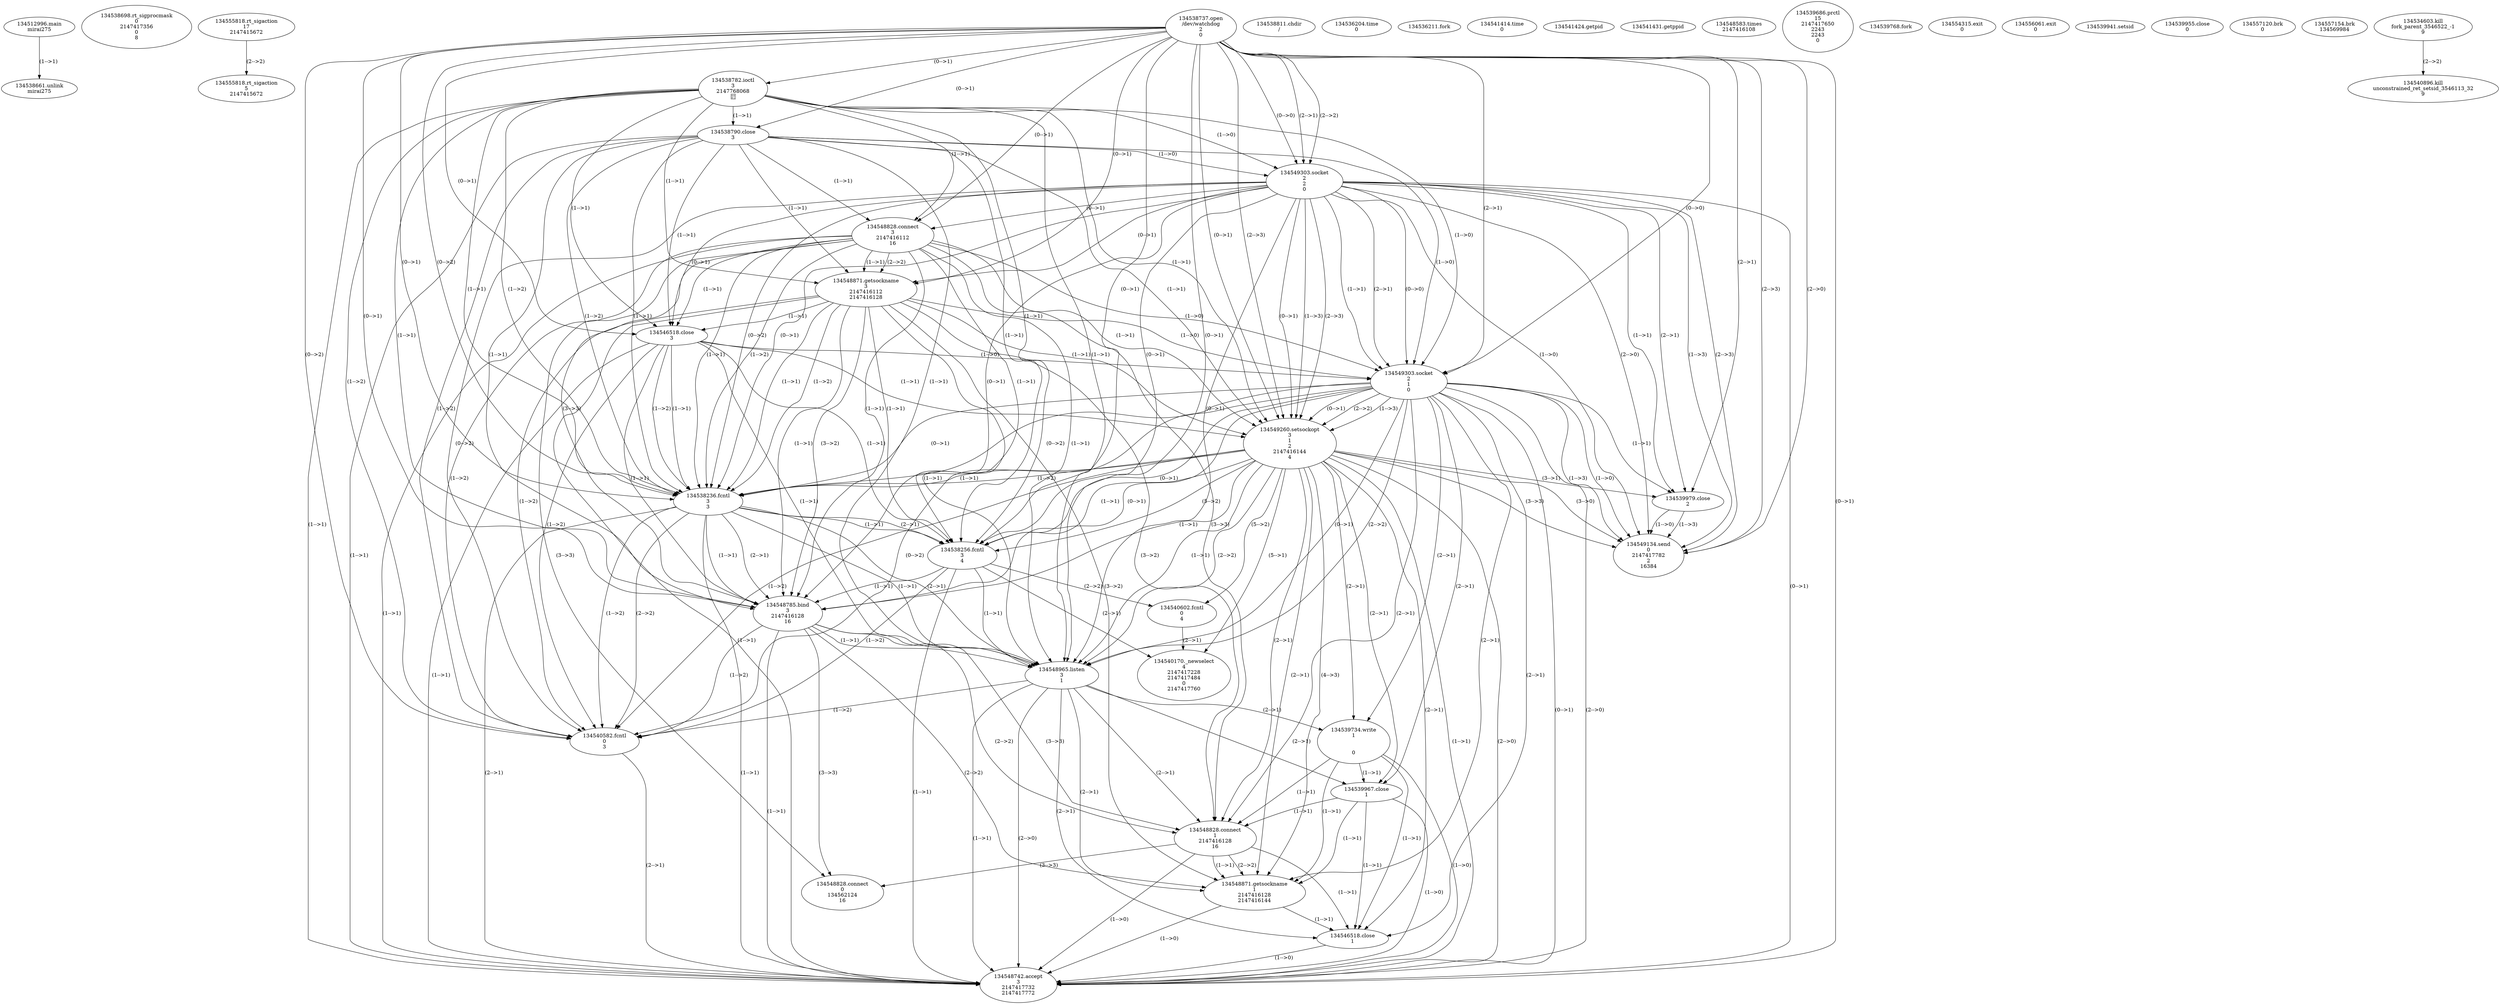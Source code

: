 // Global SCDG with merge call
digraph {
	0 [label="134512996.main
mirai275"]
	1 [label="134538661.unlink
mirai275"]
	0 -> 1 [label="(1-->1)"]
	2 [label="134538698.rt_sigprocmask
0
2147417356
0
8"]
	3 [label="134555818.rt_sigaction
17
2147415672"]
	4 [label="134555818.rt_sigaction
5
2147415672"]
	3 -> 4 [label="(2-->2)"]
	5 [label="134538737.open
/dev/watchdog
2
0"]
	6 [label="134538782.ioctl
3
2147768068
"]
	5 -> 6 [label="(0-->1)"]
	7 [label="134538790.close
3"]
	5 -> 7 [label="(0-->1)"]
	6 -> 7 [label="(1-->1)"]
	8 [label="134538811.chdir
/"]
	9 [label="134549303.socket
2
2
0"]
	5 -> 9 [label="(2-->1)"]
	5 -> 9 [label="(2-->2)"]
	5 -> 9 [label="(0-->0)"]
	6 -> 9 [label="(1-->0)"]
	7 -> 9 [label="(1-->0)"]
	10 [label="134548828.connect
3
2147416112
16"]
	5 -> 10 [label="(0-->1)"]
	6 -> 10 [label="(1-->1)"]
	7 -> 10 [label="(1-->1)"]
	9 -> 10 [label="(0-->1)"]
	11 [label="134548871.getsockname
3
2147416112
2147416128"]
	5 -> 11 [label="(0-->1)"]
	6 -> 11 [label="(1-->1)"]
	7 -> 11 [label="(1-->1)"]
	9 -> 11 [label="(0-->1)"]
	10 -> 11 [label="(1-->1)"]
	10 -> 11 [label="(2-->2)"]
	12 [label="134546518.close
3"]
	5 -> 12 [label="(0-->1)"]
	6 -> 12 [label="(1-->1)"]
	7 -> 12 [label="(1-->1)"]
	9 -> 12 [label="(0-->1)"]
	10 -> 12 [label="(1-->1)"]
	11 -> 12 [label="(1-->1)"]
	13 [label="134536204.time
0"]
	14 [label="134536211.fork
"]
	15 [label="134549303.socket
2
1
0"]
	5 -> 15 [label="(2-->1)"]
	9 -> 15 [label="(1-->1)"]
	9 -> 15 [label="(2-->1)"]
	5 -> 15 [label="(0-->0)"]
	6 -> 15 [label="(1-->0)"]
	7 -> 15 [label="(1-->0)"]
	9 -> 15 [label="(0-->0)"]
	10 -> 15 [label="(1-->0)"]
	11 -> 15 [label="(1-->0)"]
	12 -> 15 [label="(1-->0)"]
	16 [label="134549260.setsockopt
3
1
2
2147416144
4"]
	5 -> 16 [label="(0-->1)"]
	6 -> 16 [label="(1-->1)"]
	7 -> 16 [label="(1-->1)"]
	9 -> 16 [label="(0-->1)"]
	10 -> 16 [label="(1-->1)"]
	11 -> 16 [label="(1-->1)"]
	12 -> 16 [label="(1-->1)"]
	15 -> 16 [label="(0-->1)"]
	15 -> 16 [label="(2-->2)"]
	5 -> 16 [label="(2-->3)"]
	9 -> 16 [label="(1-->3)"]
	9 -> 16 [label="(2-->3)"]
	15 -> 16 [label="(1-->3)"]
	17 [label="134538236.fcntl
3
3"]
	5 -> 17 [label="(0-->1)"]
	6 -> 17 [label="(1-->1)"]
	7 -> 17 [label="(1-->1)"]
	9 -> 17 [label="(0-->1)"]
	10 -> 17 [label="(1-->1)"]
	11 -> 17 [label="(1-->1)"]
	12 -> 17 [label="(1-->1)"]
	15 -> 17 [label="(0-->1)"]
	16 -> 17 [label="(1-->1)"]
	5 -> 17 [label="(0-->2)"]
	6 -> 17 [label="(1-->2)"]
	7 -> 17 [label="(1-->2)"]
	9 -> 17 [label="(0-->2)"]
	10 -> 17 [label="(1-->2)"]
	11 -> 17 [label="(1-->2)"]
	12 -> 17 [label="(1-->2)"]
	15 -> 17 [label="(0-->2)"]
	16 -> 17 [label="(1-->2)"]
	18 [label="134538256.fcntl
3
4"]
	5 -> 18 [label="(0-->1)"]
	6 -> 18 [label="(1-->1)"]
	7 -> 18 [label="(1-->1)"]
	9 -> 18 [label="(0-->1)"]
	10 -> 18 [label="(1-->1)"]
	11 -> 18 [label="(1-->1)"]
	12 -> 18 [label="(1-->1)"]
	15 -> 18 [label="(0-->1)"]
	16 -> 18 [label="(1-->1)"]
	17 -> 18 [label="(1-->1)"]
	17 -> 18 [label="(2-->1)"]
	16 -> 18 [label="(5-->2)"]
	19 [label="134548785.bind
3
2147416128
16"]
	5 -> 19 [label="(0-->1)"]
	6 -> 19 [label="(1-->1)"]
	7 -> 19 [label="(1-->1)"]
	9 -> 19 [label="(0-->1)"]
	10 -> 19 [label="(1-->1)"]
	11 -> 19 [label="(1-->1)"]
	12 -> 19 [label="(1-->1)"]
	15 -> 19 [label="(0-->1)"]
	16 -> 19 [label="(1-->1)"]
	17 -> 19 [label="(1-->1)"]
	17 -> 19 [label="(2-->1)"]
	18 -> 19 [label="(1-->1)"]
	11 -> 19 [label="(3-->2)"]
	10 -> 19 [label="(3-->3)"]
	20 [label="134548965.listen
3
1"]
	5 -> 20 [label="(0-->1)"]
	6 -> 20 [label="(1-->1)"]
	7 -> 20 [label="(1-->1)"]
	9 -> 20 [label="(0-->1)"]
	10 -> 20 [label="(1-->1)"]
	11 -> 20 [label="(1-->1)"]
	12 -> 20 [label="(1-->1)"]
	15 -> 20 [label="(0-->1)"]
	16 -> 20 [label="(1-->1)"]
	17 -> 20 [label="(1-->1)"]
	17 -> 20 [label="(2-->1)"]
	18 -> 20 [label="(1-->1)"]
	19 -> 20 [label="(1-->1)"]
	15 -> 20 [label="(2-->2)"]
	16 -> 20 [label="(2-->2)"]
	21 [label="134541414.time
0"]
	22 [label="134541424.getpid
"]
	23 [label="134541431.getppid
"]
	24 [label="134548583.times
2147416108"]
	25 [label="134539686.prctl
15
2147417650
2243
2243
0"]
	26 [label="134539734.write
1


0"]
	15 -> 26 [label="(2-->1)"]
	16 -> 26 [label="(2-->1)"]
	20 -> 26 [label="(2-->1)"]
	27 [label="134539768.fork
"]
	28 [label="134554315.exit
0"]
	29 [label="134556061.exit
0"]
	30 [label="134539941.setsid
"]
	31 [label="134539955.close
0"]
	32 [label="134539967.close
1"]
	15 -> 32 [label="(2-->1)"]
	16 -> 32 [label="(2-->1)"]
	20 -> 32 [label="(2-->1)"]
	26 -> 32 [label="(1-->1)"]
	33 [label="134539979.close
2"]
	5 -> 33 [label="(2-->1)"]
	9 -> 33 [label="(1-->1)"]
	9 -> 33 [label="(2-->1)"]
	15 -> 33 [label="(1-->1)"]
	16 -> 33 [label="(3-->1)"]
	34 [label="134557120.brk
0"]
	35 [label="134557154.brk
134569984"]
	36 [label="134540582.fcntl
0
3"]
	5 -> 36 [label="(0-->2)"]
	6 -> 36 [label="(1-->2)"]
	7 -> 36 [label="(1-->2)"]
	9 -> 36 [label="(0-->2)"]
	10 -> 36 [label="(1-->2)"]
	11 -> 36 [label="(1-->2)"]
	12 -> 36 [label="(1-->2)"]
	15 -> 36 [label="(0-->2)"]
	16 -> 36 [label="(1-->2)"]
	17 -> 36 [label="(1-->2)"]
	17 -> 36 [label="(2-->2)"]
	18 -> 36 [label="(1-->2)"]
	19 -> 36 [label="(1-->2)"]
	20 -> 36 [label="(1-->2)"]
	37 [label="134540602.fcntl
0
4"]
	16 -> 37 [label="(5-->2)"]
	18 -> 37 [label="(2-->2)"]
	38 [label="134548828.connect
1
2147416128
16"]
	15 -> 38 [label="(2-->1)"]
	16 -> 38 [label="(2-->1)"]
	20 -> 38 [label="(2-->1)"]
	26 -> 38 [label="(1-->1)"]
	32 -> 38 [label="(1-->1)"]
	11 -> 38 [label="(3-->2)"]
	19 -> 38 [label="(2-->2)"]
	10 -> 38 [label="(3-->3)"]
	19 -> 38 [label="(3-->3)"]
	39 [label="134548871.getsockname
1
2147416128
2147416144"]
	15 -> 39 [label="(2-->1)"]
	16 -> 39 [label="(2-->1)"]
	20 -> 39 [label="(2-->1)"]
	26 -> 39 [label="(1-->1)"]
	32 -> 39 [label="(1-->1)"]
	38 -> 39 [label="(1-->1)"]
	11 -> 39 [label="(3-->2)"]
	19 -> 39 [label="(2-->2)"]
	38 -> 39 [label="(2-->2)"]
	16 -> 39 [label="(4-->3)"]
	40 [label="134546518.close
1"]
	15 -> 40 [label="(2-->1)"]
	16 -> 40 [label="(2-->1)"]
	20 -> 40 [label="(2-->1)"]
	26 -> 40 [label="(1-->1)"]
	32 -> 40 [label="(1-->1)"]
	38 -> 40 [label="(1-->1)"]
	39 -> 40 [label="(1-->1)"]
	41 [label="134548828.connect
0
134562124
16"]
	10 -> 41 [label="(3-->3)"]
	19 -> 41 [label="(3-->3)"]
	38 -> 41 [label="(3-->3)"]
	42 [label="134540170._newselect
4
2147417228
2147417484
0
2147417760"]
	16 -> 42 [label="(5-->1)"]
	18 -> 42 [label="(2-->1)"]
	37 -> 42 [label="(2-->1)"]
	43 [label="134549134.send
0
2147417782
2
16384"]
	5 -> 43 [label="(2-->3)"]
	9 -> 43 [label="(1-->3)"]
	9 -> 43 [label="(2-->3)"]
	15 -> 43 [label="(1-->3)"]
	16 -> 43 [label="(3-->3)"]
	33 -> 43 [label="(1-->3)"]
	5 -> 43 [label="(2-->0)"]
	9 -> 43 [label="(1-->0)"]
	9 -> 43 [label="(2-->0)"]
	15 -> 43 [label="(1-->0)"]
	16 -> 43 [label="(3-->0)"]
	33 -> 43 [label="(1-->0)"]
	44 [label="134548742.accept
3
2147417732
2147417772"]
	5 -> 44 [label="(0-->1)"]
	6 -> 44 [label="(1-->1)"]
	7 -> 44 [label="(1-->1)"]
	9 -> 44 [label="(0-->1)"]
	10 -> 44 [label="(1-->1)"]
	11 -> 44 [label="(1-->1)"]
	12 -> 44 [label="(1-->1)"]
	15 -> 44 [label="(0-->1)"]
	16 -> 44 [label="(1-->1)"]
	17 -> 44 [label="(1-->1)"]
	17 -> 44 [label="(2-->1)"]
	18 -> 44 [label="(1-->1)"]
	19 -> 44 [label="(1-->1)"]
	20 -> 44 [label="(1-->1)"]
	36 -> 44 [label="(2-->1)"]
	15 -> 44 [label="(2-->0)"]
	16 -> 44 [label="(2-->0)"]
	20 -> 44 [label="(2-->0)"]
	26 -> 44 [label="(1-->0)"]
	32 -> 44 [label="(1-->0)"]
	38 -> 44 [label="(1-->0)"]
	39 -> 44 [label="(1-->0)"]
	40 -> 44 [label="(1-->0)"]
	45 [label="134534603.kill
fork_parent_3546522_-1
9"]
	46 [label="134540896.kill
unconstrained_ret_setsid_3546113_32
9"]
	45 -> 46 [label="(2-->2)"]
}
